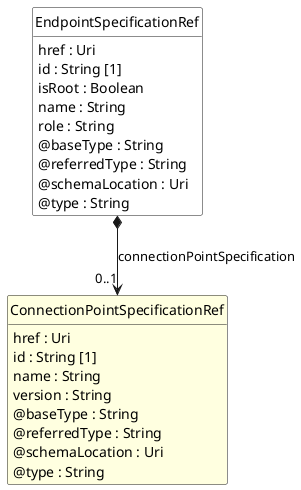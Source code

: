 @startuml
hide circle
hide methods
hide stereotype
show <<Enumeration>> stereotype
skinparam class {
   BackgroundColor<<Enumeration>> #E6F5F7
   BackgroundColor<<Ref>> #FFFFE0
   BackgroundColor<<Pivot>> #FFFFFFF
   BackgroundColor<<SimpleType>> #E2F0DA
   BackgroundColor #FCF2E3
}

class EndpointSpecificationRef <<Pivot>> {
    href : Uri
    id : String [1]
    isRoot : Boolean
    name : String
    role : String
    @baseType : String
    @referredType : String
    @schemaLocation : Uri
    @type : String
}

class ConnectionPointSpecificationRef  <<Ref>> {
    href : Uri
    id : String [1]
    name : String
    version : String
    @baseType : String
    @referredType : String
    @schemaLocation : Uri
    @type : String
}

EndpointSpecificationRef *-->  "0..1" ConnectionPointSpecificationRef : connectionPointSpecification

@enduml
